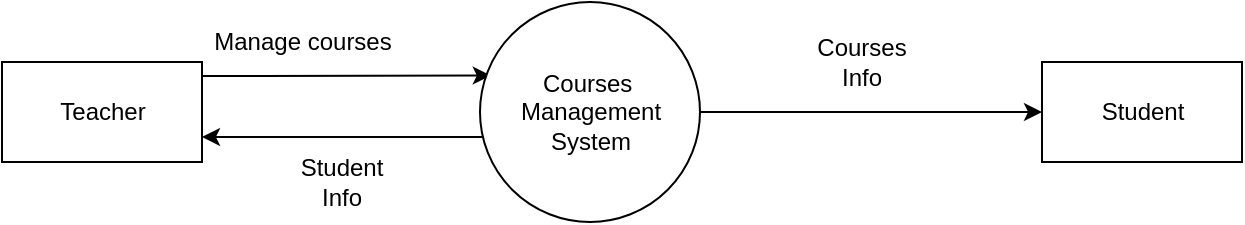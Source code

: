<mxfile version="14.7.7" type="github">
  <diagram id="7nU1eIY9QLICu4B9qE_H" name="Page-1">
    <mxGraphModel dx="849" dy="433" grid="1" gridSize="10" guides="1" tooltips="1" connect="1" arrows="1" fold="1" page="1" pageScale="1" pageWidth="827" pageHeight="1169" math="0" shadow="0">
      <root>
        <mxCell id="0" />
        <mxCell id="1" parent="0" />
        <mxCell id="Y9fj9it7RLVxMw9HlYQP-4" style="edgeStyle=orthogonalEdgeStyle;rounded=0;orthogonalLoop=1;jettySize=auto;html=1;entryX=0.049;entryY=0.334;entryDx=0;entryDy=0;entryPerimeter=0;" edge="1" parent="1" source="vdwOX1-9iGupVlLqCvTR-1" target="vdwOX1-9iGupVlLqCvTR-3">
          <mxGeometry relative="1" as="geometry">
            <mxPoint x="358" y="138" as="targetPoint" />
            <Array as="points">
              <mxPoint x="250" y="137" />
              <mxPoint x="250" y="137" />
            </Array>
          </mxGeometry>
        </mxCell>
        <mxCell id="vdwOX1-9iGupVlLqCvTR-1" value="Teacher" style="html=1;dashed=0;whitespace=wrap;" parent="1" vertex="1">
          <mxGeometry x="120" y="130" width="100" height="50" as="geometry" />
        </mxCell>
        <mxCell id="vdwOX1-9iGupVlLqCvTR-2" value="Student" style="html=1;dashed=0;whitespace=wrap;" parent="1" vertex="1">
          <mxGeometry x="640" y="130" width="100" height="50" as="geometry" />
        </mxCell>
        <mxCell id="Y9fj9it7RLVxMw9HlYQP-3" style="edgeStyle=orthogonalEdgeStyle;rounded=0;orthogonalLoop=1;jettySize=auto;html=1;entryX=1;entryY=0.75;entryDx=0;entryDy=0;" edge="1" parent="1" source="vdwOX1-9iGupVlLqCvTR-3" target="vdwOX1-9iGupVlLqCvTR-1">
          <mxGeometry relative="1" as="geometry">
            <mxPoint x="220" y="171" as="targetPoint" />
            <Array as="points">
              <mxPoint x="230" y="168" />
            </Array>
          </mxGeometry>
        </mxCell>
        <mxCell id="Y9fj9it7RLVxMw9HlYQP-9" style="edgeStyle=orthogonalEdgeStyle;rounded=0;orthogonalLoop=1;jettySize=auto;html=1;exitX=1;exitY=0.5;exitDx=0;exitDy=0;entryX=0;entryY=0.5;entryDx=0;entryDy=0;" edge="1" parent="1" source="vdwOX1-9iGupVlLqCvTR-3" target="vdwOX1-9iGupVlLqCvTR-2">
          <mxGeometry relative="1" as="geometry" />
        </mxCell>
        <mxCell id="vdwOX1-9iGupVlLqCvTR-3" value="Courses&amp;nbsp;&lt;br&gt;Management&lt;br&gt;System" style="shape=ellipse;html=1;dashed=0;whitespace=wrap;aspect=fixed;perimeter=ellipsePerimeter;" parent="1" vertex="1">
          <mxGeometry x="359" y="100" width="110" height="110" as="geometry" />
        </mxCell>
        <mxCell id="Y9fj9it7RLVxMw9HlYQP-2" value="Manage courses" style="text;html=1;align=center;verticalAlign=middle;resizable=0;points=[];autosize=1;strokeColor=none;" vertex="1" parent="1">
          <mxGeometry x="220" y="110" width="100" height="20" as="geometry" />
        </mxCell>
        <mxCell id="Y9fj9it7RLVxMw9HlYQP-8" value="Student Info&lt;br&gt;" style="text;html=1;strokeColor=none;fillColor=none;align=center;verticalAlign=middle;whiteSpace=wrap;rounded=0;" vertex="1" parent="1">
          <mxGeometry x="270" y="180" width="40" height="20" as="geometry" />
        </mxCell>
        <mxCell id="Y9fj9it7RLVxMw9HlYQP-10" value="Courses Info&lt;br&gt;" style="text;html=1;strokeColor=none;fillColor=none;align=center;verticalAlign=middle;whiteSpace=wrap;rounded=0;" vertex="1" parent="1">
          <mxGeometry x="530" y="120" width="40" height="20" as="geometry" />
        </mxCell>
      </root>
    </mxGraphModel>
  </diagram>
</mxfile>
